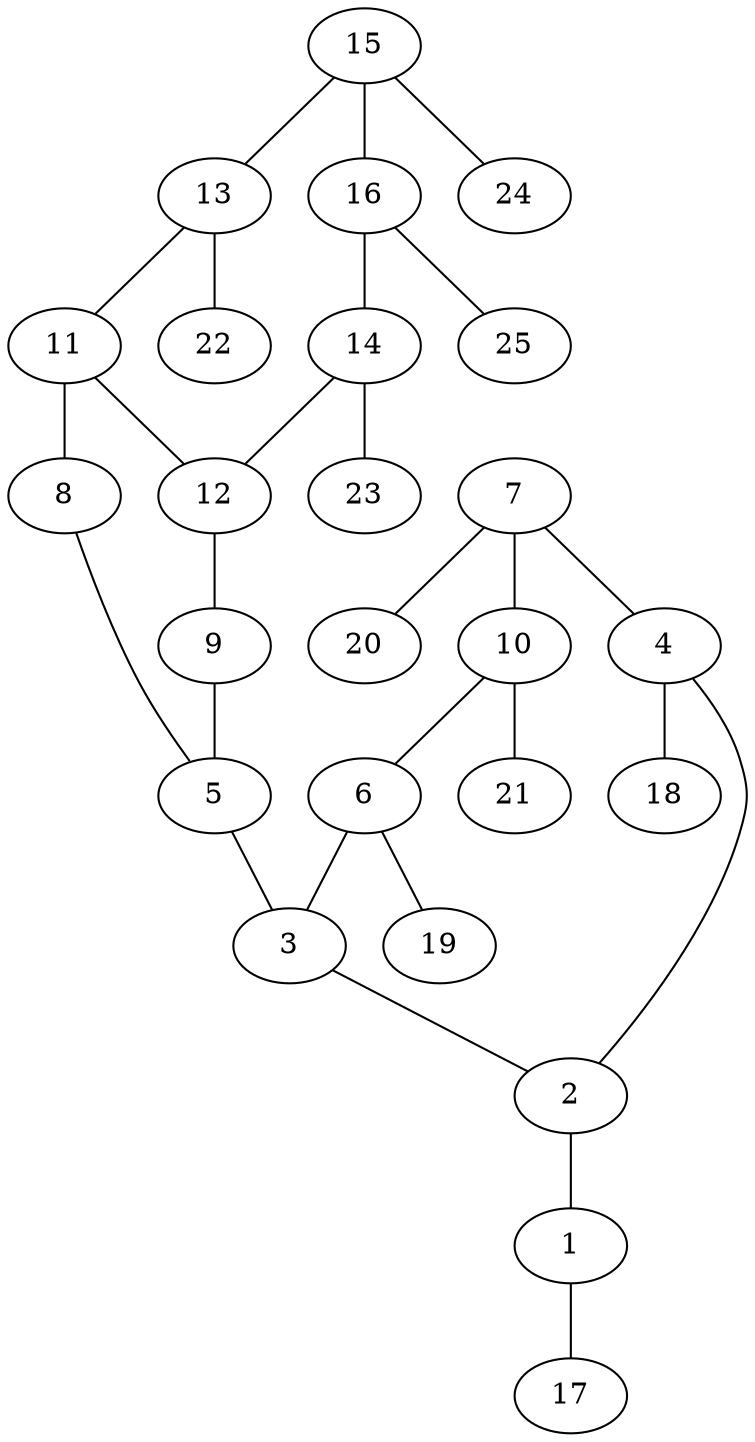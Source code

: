graph molecule_671 {
	1	 [chem=O];
	17	 [chem=H];
	1 -- 17	 [valence=1];
	2	 [chem=C];
	2 -- 1	 [valence=1];
	3	 [chem=C];
	3 -- 2	 [valence=2];
	4	 [chem=C];
	4 -- 2	 [valence=1];
	18	 [chem=H];
	4 -- 18	 [valence=1];
	5	 [chem=C];
	5 -- 3	 [valence=1];
	6	 [chem=C];
	6 -- 3	 [valence=1];
	19	 [chem=H];
	6 -- 19	 [valence=1];
	7	 [chem=C];
	7 -- 4	 [valence=2];
	10	 [chem=C];
	7 -- 10	 [valence=1];
	20	 [chem=H];
	7 -- 20	 [valence=1];
	8	 [chem=N];
	8 -- 5	 [valence=2];
	9	 [chem=O];
	9 -- 5	 [valence=1];
	10 -- 6	 [valence=2];
	21	 [chem=H];
	10 -- 21	 [valence=1];
	11	 [chem=C];
	11 -- 8	 [valence=1];
	12	 [chem=C];
	11 -- 12	 [valence=1];
	12 -- 9	 [valence=1];
	13	 [chem=C];
	13 -- 11	 [valence=2];
	22	 [chem=H];
	13 -- 22	 [valence=1];
	14	 [chem=C];
	14 -- 12	 [valence=2];
	23	 [chem=H];
	14 -- 23	 [valence=1];
	15	 [chem=C];
	15 -- 13	 [valence=1];
	16	 [chem=C];
	15 -- 16	 [valence=2];
	24	 [chem=H];
	15 -- 24	 [valence=1];
	16 -- 14	 [valence=1];
	25	 [chem=H];
	16 -- 25	 [valence=1];
}
